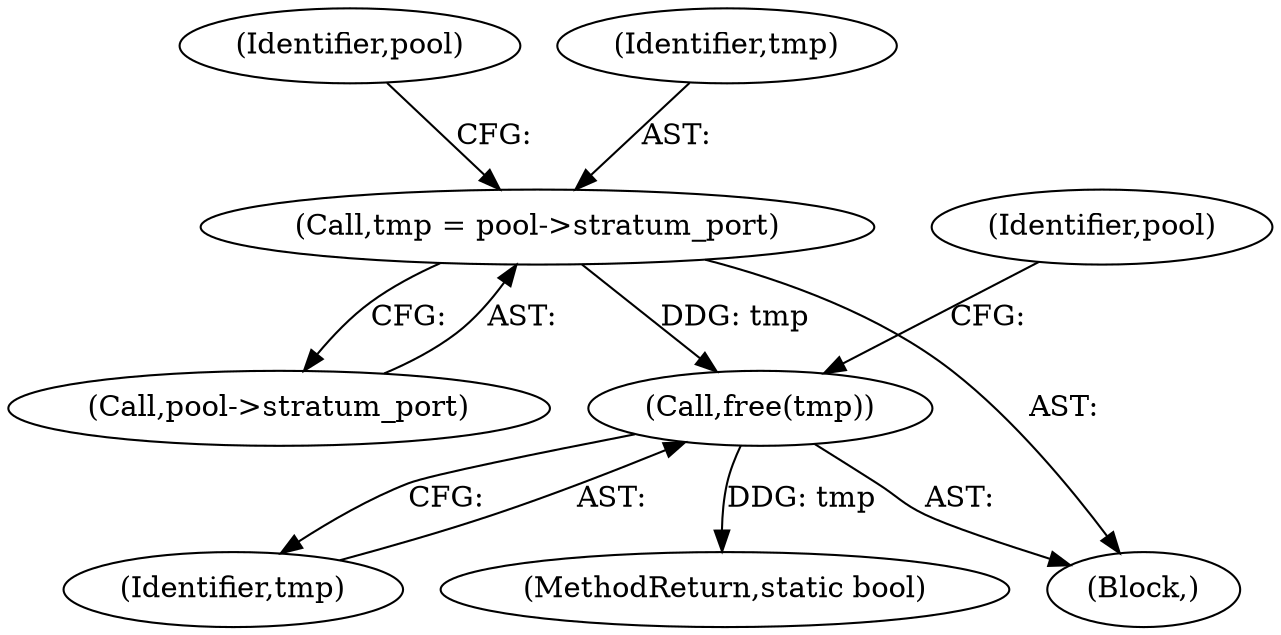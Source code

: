 digraph "0_sgminer_78cc408369bdbbd440196c93574098d1482efbce@pointer" {
"1000202" [label="(Call,tmp = pool->stratum_port)"];
"1000212" [label="(Call,free(tmp))"];
"1000217" [label="(Identifier,pool)"];
"1000202" [label="(Call,tmp = pool->stratum_port)"];
"1000230" [label="(MethodReturn,static bool)"];
"1000104" [label="(Block,)"];
"1000204" [label="(Call,pool->stratum_port)"];
"1000213" [label="(Identifier,tmp)"];
"1000209" [label="(Identifier,pool)"];
"1000212" [label="(Call,free(tmp))"];
"1000203" [label="(Identifier,tmp)"];
"1000202" -> "1000104"  [label="AST: "];
"1000202" -> "1000204"  [label="CFG: "];
"1000203" -> "1000202"  [label="AST: "];
"1000204" -> "1000202"  [label="AST: "];
"1000209" -> "1000202"  [label="CFG: "];
"1000202" -> "1000212"  [label="DDG: tmp"];
"1000212" -> "1000104"  [label="AST: "];
"1000212" -> "1000213"  [label="CFG: "];
"1000213" -> "1000212"  [label="AST: "];
"1000217" -> "1000212"  [label="CFG: "];
"1000212" -> "1000230"  [label="DDG: tmp"];
}

